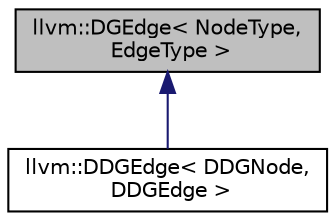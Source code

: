 digraph "llvm::DGEdge&lt; NodeType, EdgeType &gt;"
{
 // LATEX_PDF_SIZE
  bgcolor="transparent";
  edge [fontname="Helvetica",fontsize="10",labelfontname="Helvetica",labelfontsize="10"];
  node [fontname="Helvetica",fontsize="10",shape=record];
  Node1 [label="llvm::DGEdge\< NodeType,\l EdgeType \>",height=0.2,width=0.4,color="black", fillcolor="grey75", style="filled", fontcolor="black",tooltip="Represent an edge in the directed graph."];
  Node1 -> Node2 [dir="back",color="midnightblue",fontsize="10",style="solid",fontname="Helvetica"];
  Node2 [label="llvm::DDGEdge\< DDGNode,\l DDGEdge \>",height=0.2,width=0.4,color="black",URL="$classllvm_1_1DDGEdge.html",tooltip="Data Dependency Graph Edge."];
}
